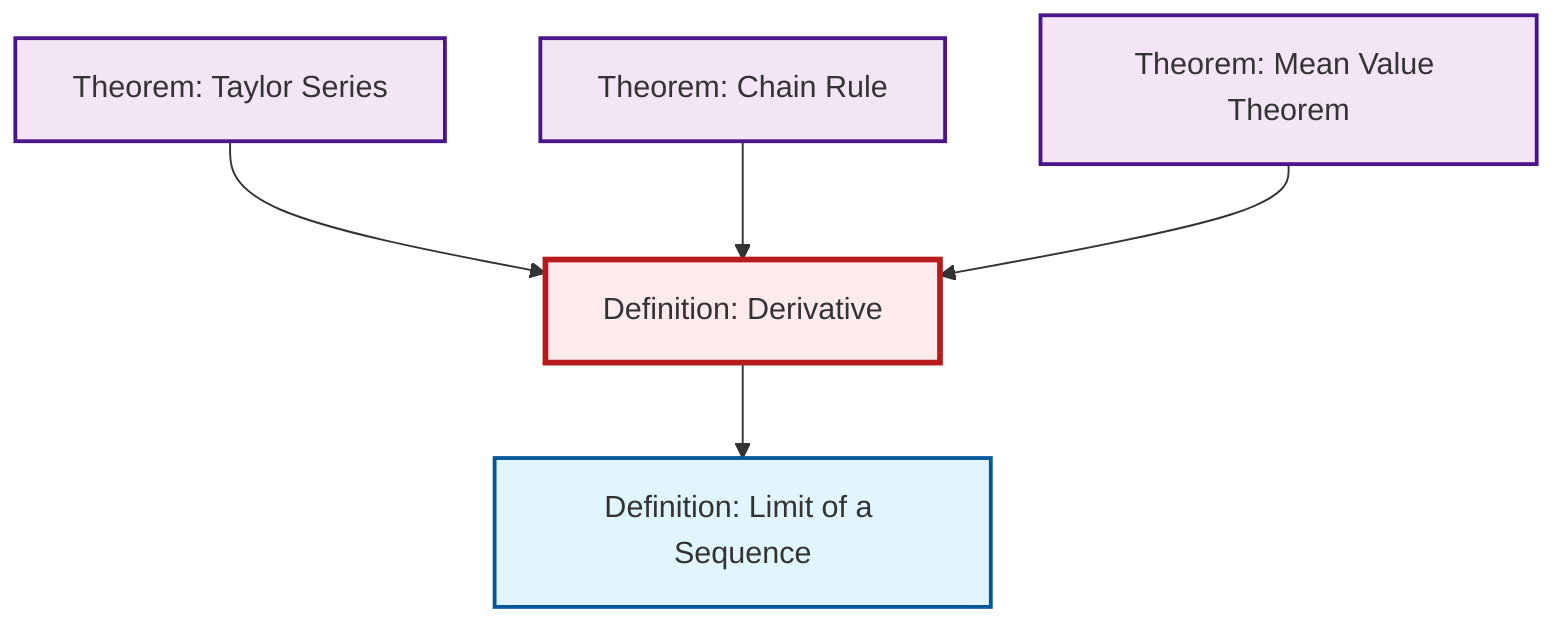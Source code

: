 graph TD
    classDef definition fill:#e1f5fe,stroke:#01579b,stroke-width:2px
    classDef theorem fill:#f3e5f5,stroke:#4a148c,stroke-width:2px
    classDef axiom fill:#fff3e0,stroke:#e65100,stroke-width:2px
    classDef example fill:#e8f5e9,stroke:#1b5e20,stroke-width:2px
    classDef current fill:#ffebee,stroke:#b71c1c,stroke-width:3px
    thm-taylor-series["Theorem: Taylor Series"]:::theorem
    def-limit["Definition: Limit of a Sequence"]:::definition
    thm-mean-value["Theorem: Mean Value Theorem"]:::theorem
    def-derivative["Definition: Derivative"]:::definition
    thm-chain-rule["Theorem: Chain Rule"]:::theorem
    thm-taylor-series --> def-derivative
    thm-chain-rule --> def-derivative
    thm-mean-value --> def-derivative
    def-derivative --> def-limit
    class def-derivative current